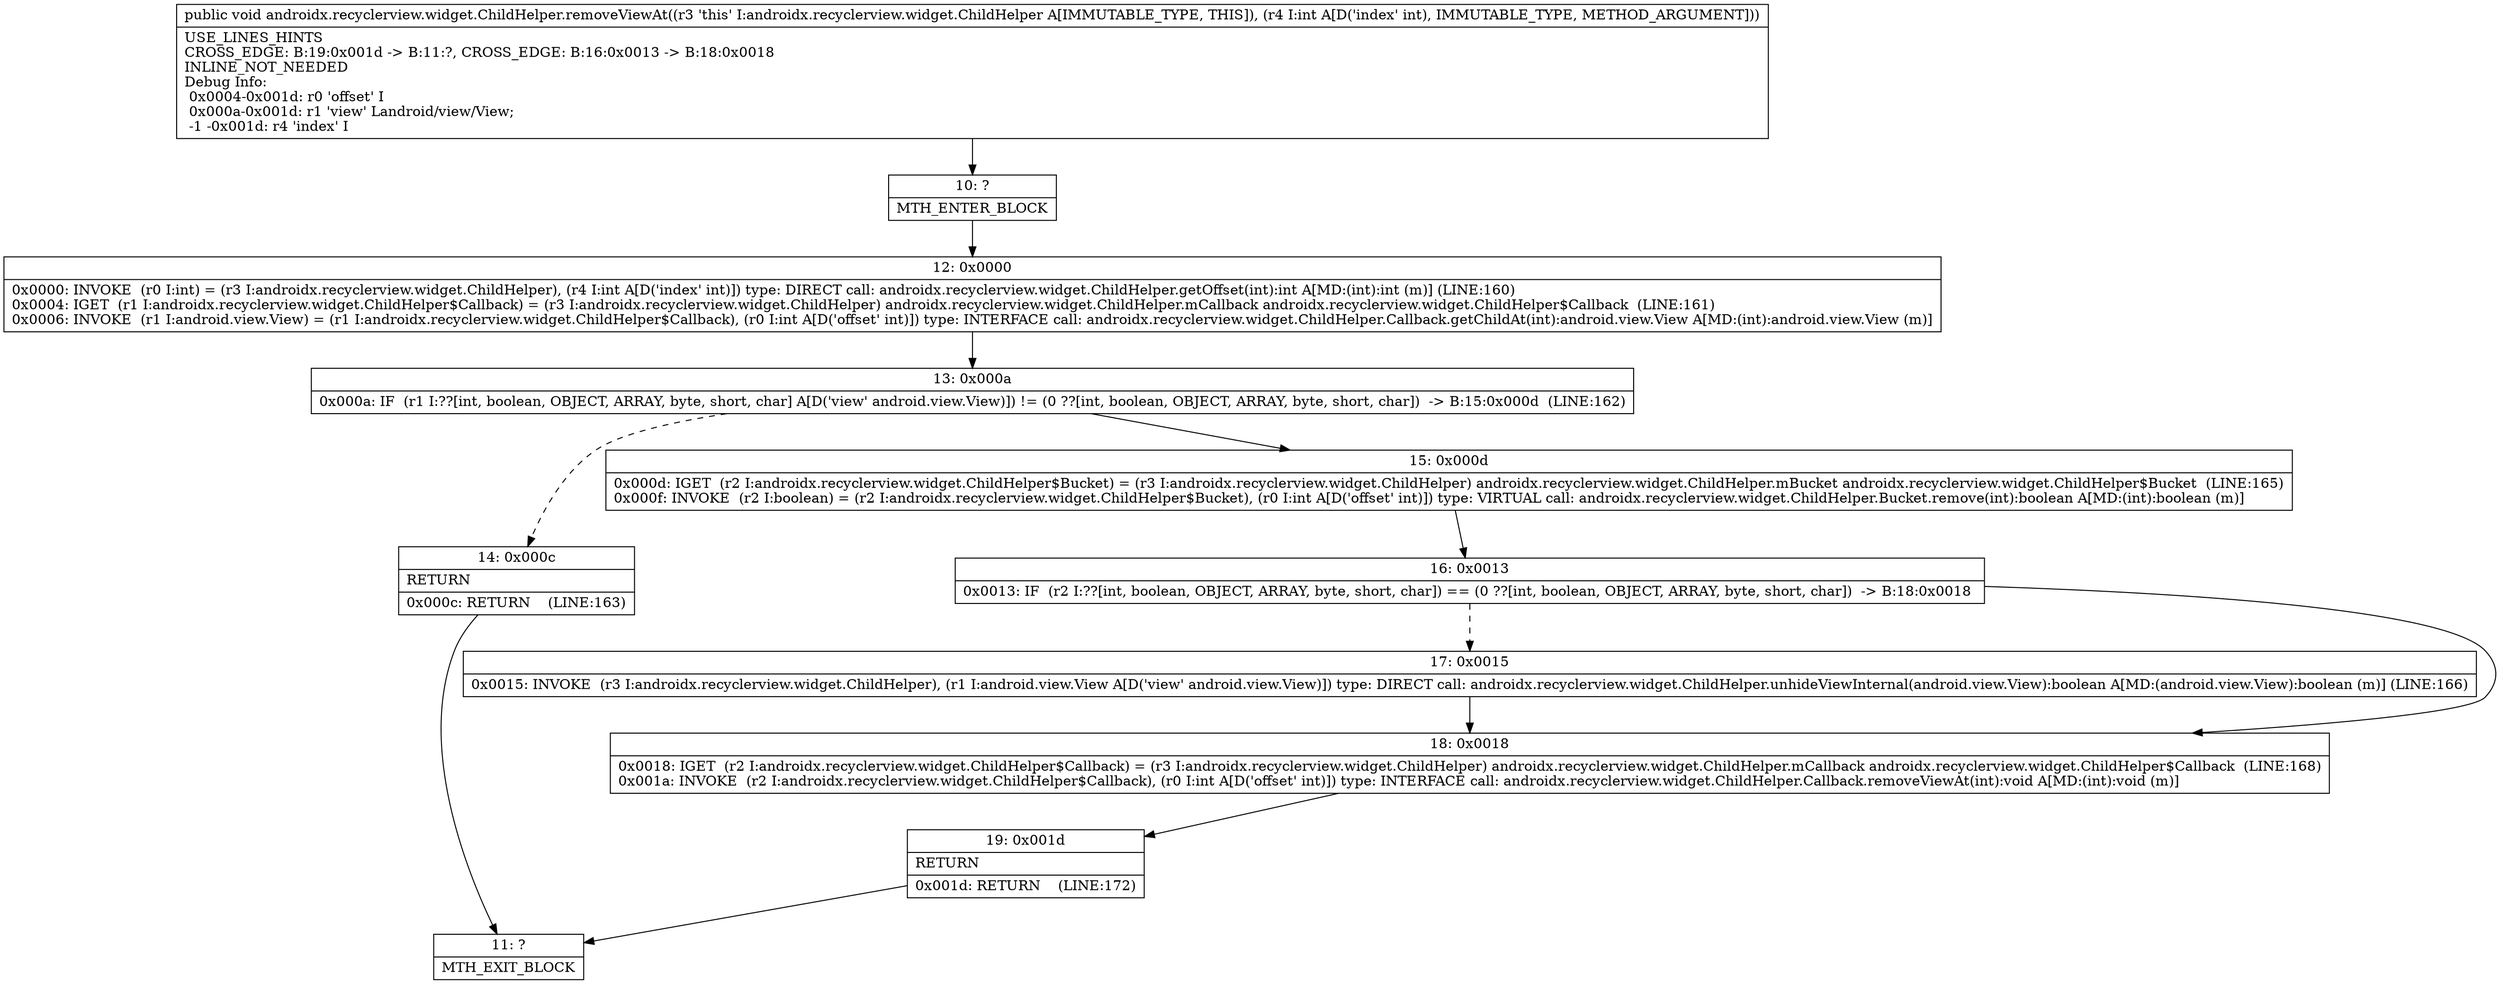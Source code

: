 digraph "CFG forandroidx.recyclerview.widget.ChildHelper.removeViewAt(I)V" {
Node_10 [shape=record,label="{10\:\ ?|MTH_ENTER_BLOCK\l}"];
Node_12 [shape=record,label="{12\:\ 0x0000|0x0000: INVOKE  (r0 I:int) = (r3 I:androidx.recyclerview.widget.ChildHelper), (r4 I:int A[D('index' int)]) type: DIRECT call: androidx.recyclerview.widget.ChildHelper.getOffset(int):int A[MD:(int):int (m)] (LINE:160)\l0x0004: IGET  (r1 I:androidx.recyclerview.widget.ChildHelper$Callback) = (r3 I:androidx.recyclerview.widget.ChildHelper) androidx.recyclerview.widget.ChildHelper.mCallback androidx.recyclerview.widget.ChildHelper$Callback  (LINE:161)\l0x0006: INVOKE  (r1 I:android.view.View) = (r1 I:androidx.recyclerview.widget.ChildHelper$Callback), (r0 I:int A[D('offset' int)]) type: INTERFACE call: androidx.recyclerview.widget.ChildHelper.Callback.getChildAt(int):android.view.View A[MD:(int):android.view.View (m)]\l}"];
Node_13 [shape=record,label="{13\:\ 0x000a|0x000a: IF  (r1 I:??[int, boolean, OBJECT, ARRAY, byte, short, char] A[D('view' android.view.View)]) != (0 ??[int, boolean, OBJECT, ARRAY, byte, short, char])  \-\> B:15:0x000d  (LINE:162)\l}"];
Node_14 [shape=record,label="{14\:\ 0x000c|RETURN\l|0x000c: RETURN    (LINE:163)\l}"];
Node_11 [shape=record,label="{11\:\ ?|MTH_EXIT_BLOCK\l}"];
Node_15 [shape=record,label="{15\:\ 0x000d|0x000d: IGET  (r2 I:androidx.recyclerview.widget.ChildHelper$Bucket) = (r3 I:androidx.recyclerview.widget.ChildHelper) androidx.recyclerview.widget.ChildHelper.mBucket androidx.recyclerview.widget.ChildHelper$Bucket  (LINE:165)\l0x000f: INVOKE  (r2 I:boolean) = (r2 I:androidx.recyclerview.widget.ChildHelper$Bucket), (r0 I:int A[D('offset' int)]) type: VIRTUAL call: androidx.recyclerview.widget.ChildHelper.Bucket.remove(int):boolean A[MD:(int):boolean (m)]\l}"];
Node_16 [shape=record,label="{16\:\ 0x0013|0x0013: IF  (r2 I:??[int, boolean, OBJECT, ARRAY, byte, short, char]) == (0 ??[int, boolean, OBJECT, ARRAY, byte, short, char])  \-\> B:18:0x0018 \l}"];
Node_17 [shape=record,label="{17\:\ 0x0015|0x0015: INVOKE  (r3 I:androidx.recyclerview.widget.ChildHelper), (r1 I:android.view.View A[D('view' android.view.View)]) type: DIRECT call: androidx.recyclerview.widget.ChildHelper.unhideViewInternal(android.view.View):boolean A[MD:(android.view.View):boolean (m)] (LINE:166)\l}"];
Node_18 [shape=record,label="{18\:\ 0x0018|0x0018: IGET  (r2 I:androidx.recyclerview.widget.ChildHelper$Callback) = (r3 I:androidx.recyclerview.widget.ChildHelper) androidx.recyclerview.widget.ChildHelper.mCallback androidx.recyclerview.widget.ChildHelper$Callback  (LINE:168)\l0x001a: INVOKE  (r2 I:androidx.recyclerview.widget.ChildHelper$Callback), (r0 I:int A[D('offset' int)]) type: INTERFACE call: androidx.recyclerview.widget.ChildHelper.Callback.removeViewAt(int):void A[MD:(int):void (m)]\l}"];
Node_19 [shape=record,label="{19\:\ 0x001d|RETURN\l|0x001d: RETURN    (LINE:172)\l}"];
MethodNode[shape=record,label="{public void androidx.recyclerview.widget.ChildHelper.removeViewAt((r3 'this' I:androidx.recyclerview.widget.ChildHelper A[IMMUTABLE_TYPE, THIS]), (r4 I:int A[D('index' int), IMMUTABLE_TYPE, METHOD_ARGUMENT]))  | USE_LINES_HINTS\lCROSS_EDGE: B:19:0x001d \-\> B:11:?, CROSS_EDGE: B:16:0x0013 \-\> B:18:0x0018\lINLINE_NOT_NEEDED\lDebug Info:\l  0x0004\-0x001d: r0 'offset' I\l  0x000a\-0x001d: r1 'view' Landroid\/view\/View;\l  \-1 \-0x001d: r4 'index' I\l}"];
MethodNode -> Node_10;Node_10 -> Node_12;
Node_12 -> Node_13;
Node_13 -> Node_14[style=dashed];
Node_13 -> Node_15;
Node_14 -> Node_11;
Node_15 -> Node_16;
Node_16 -> Node_17[style=dashed];
Node_16 -> Node_18;
Node_17 -> Node_18;
Node_18 -> Node_19;
Node_19 -> Node_11;
}

